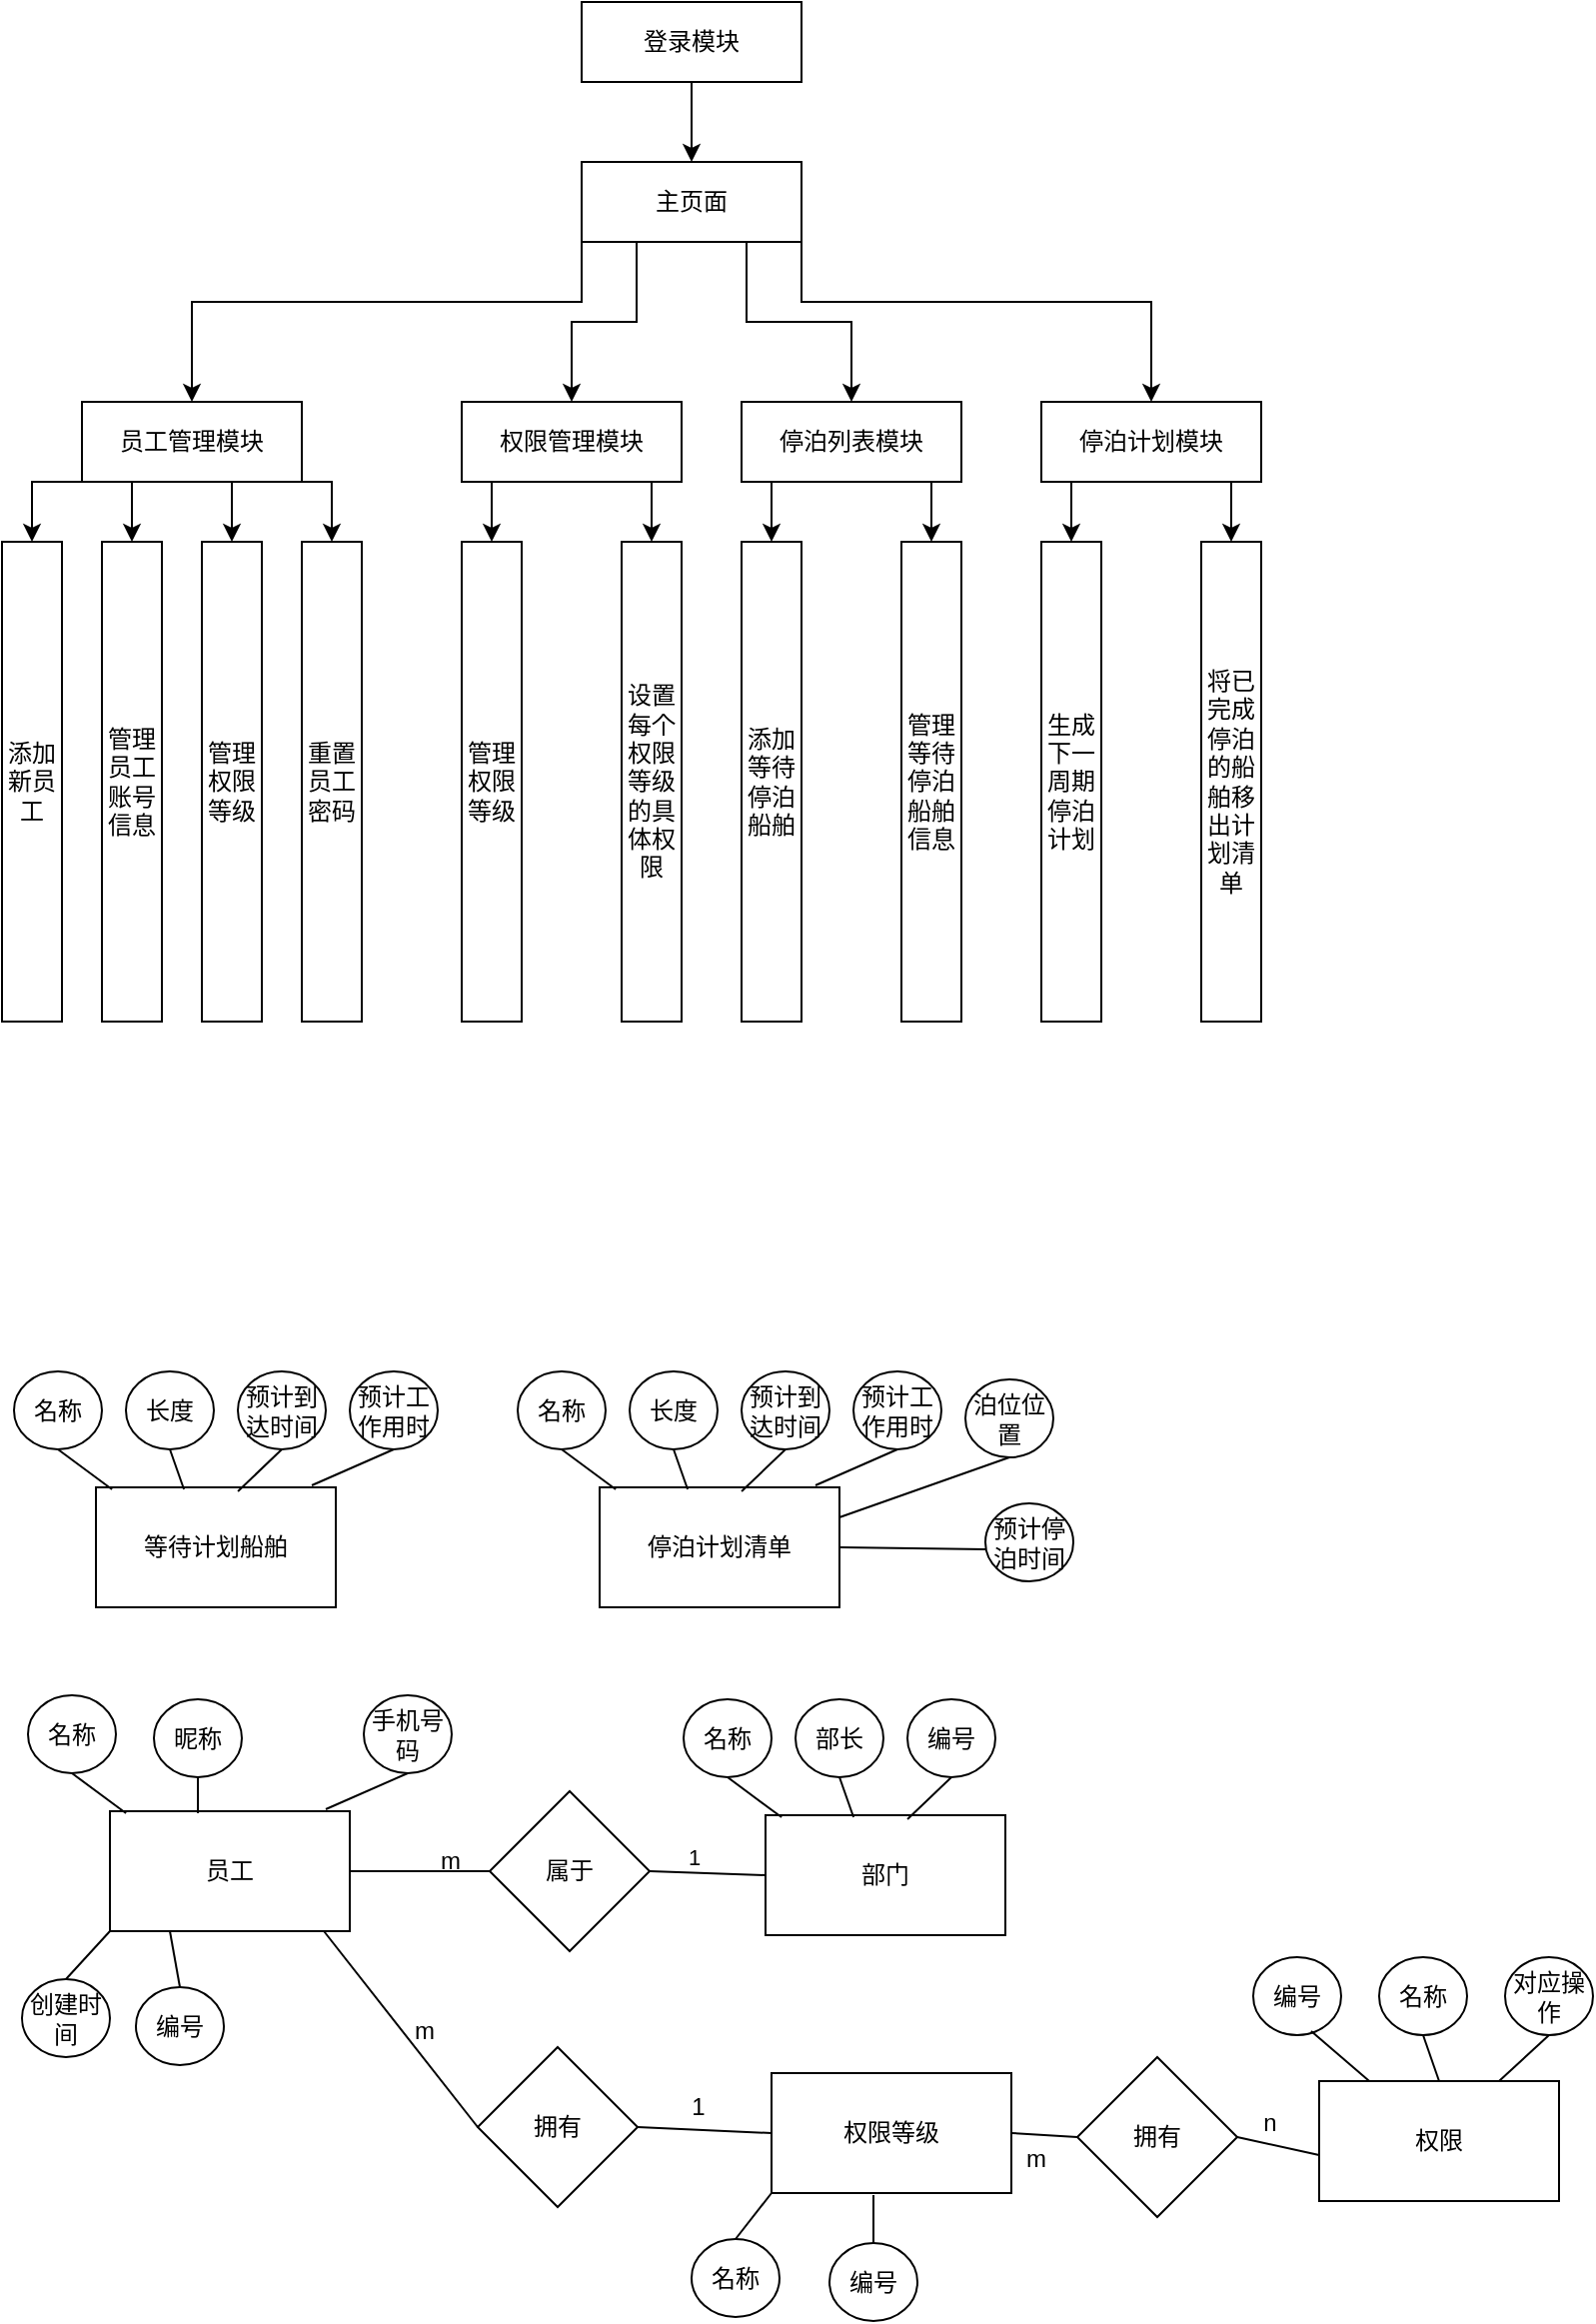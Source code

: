 <mxfile version="24.3.1" type="github">
  <diagram name="第 1 页" id="hJNwZLfBhfu_36DX5GR1">
    <mxGraphModel dx="1434" dy="756" grid="0" gridSize="10" guides="1" tooltips="1" connect="1" arrows="1" fold="1" page="1" pageScale="1" pageWidth="827" pageHeight="1169" math="0" shadow="0">
      <root>
        <mxCell id="0" />
        <mxCell id="1" parent="0" />
        <mxCell id="ZtoyrRgASsB_ZvQdjm4B-28" value="" style="edgeStyle=orthogonalEdgeStyle;rounded=0;orthogonalLoop=1;jettySize=auto;html=1;" parent="1" source="ZtoyrRgASsB_ZvQdjm4B-1" target="ZtoyrRgASsB_ZvQdjm4B-2" edge="1">
          <mxGeometry relative="1" as="geometry" />
        </mxCell>
        <mxCell id="ZtoyrRgASsB_ZvQdjm4B-1" value="登录模块" style="rounded=0;whiteSpace=wrap;html=1;" parent="1" vertex="1">
          <mxGeometry x="290" y="3" width="110" height="40" as="geometry" />
        </mxCell>
        <mxCell id="ZtoyrRgASsB_ZvQdjm4B-29" style="edgeStyle=orthogonalEdgeStyle;rounded=0;orthogonalLoop=1;jettySize=auto;html=1;exitX=0;exitY=1;exitDx=0;exitDy=0;entryX=0.5;entryY=0;entryDx=0;entryDy=0;" parent="1" source="ZtoyrRgASsB_ZvQdjm4B-2" target="ZtoyrRgASsB_ZvQdjm4B-4" edge="1">
          <mxGeometry relative="1" as="geometry">
            <Array as="points">
              <mxPoint x="290" y="153" />
              <mxPoint x="95" y="153" />
            </Array>
          </mxGeometry>
        </mxCell>
        <mxCell id="ZtoyrRgASsB_ZvQdjm4B-30" style="edgeStyle=orthogonalEdgeStyle;rounded=0;orthogonalLoop=1;jettySize=auto;html=1;exitX=0.25;exitY=1;exitDx=0;exitDy=0;entryX=0.5;entryY=0;entryDx=0;entryDy=0;" parent="1" source="ZtoyrRgASsB_ZvQdjm4B-2" target="ZtoyrRgASsB_ZvQdjm4B-8" edge="1">
          <mxGeometry relative="1" as="geometry">
            <Array as="points">
              <mxPoint x="318" y="163" />
              <mxPoint x="285" y="163" />
            </Array>
          </mxGeometry>
        </mxCell>
        <mxCell id="ZtoyrRgASsB_ZvQdjm4B-32" style="edgeStyle=orthogonalEdgeStyle;rounded=0;orthogonalLoop=1;jettySize=auto;html=1;exitX=0.75;exitY=1;exitDx=0;exitDy=0;entryX=0.5;entryY=0;entryDx=0;entryDy=0;" parent="1" source="ZtoyrRgASsB_ZvQdjm4B-2" target="ZtoyrRgASsB_ZvQdjm4B-11" edge="1">
          <mxGeometry relative="1" as="geometry" />
        </mxCell>
        <mxCell id="ZtoyrRgASsB_ZvQdjm4B-33" style="edgeStyle=orthogonalEdgeStyle;rounded=0;orthogonalLoop=1;jettySize=auto;html=1;exitX=1;exitY=1;exitDx=0;exitDy=0;entryX=0.5;entryY=0;entryDx=0;entryDy=0;" parent="1" source="ZtoyrRgASsB_ZvQdjm4B-2" target="ZtoyrRgASsB_ZvQdjm4B-15" edge="1">
          <mxGeometry relative="1" as="geometry">
            <Array as="points">
              <mxPoint x="400" y="153" />
              <mxPoint x="575" y="153" />
            </Array>
          </mxGeometry>
        </mxCell>
        <mxCell id="ZtoyrRgASsB_ZvQdjm4B-2" value="主页面" style="rounded=0;whiteSpace=wrap;html=1;" parent="1" vertex="1">
          <mxGeometry x="290" y="83" width="110" height="40" as="geometry" />
        </mxCell>
        <mxCell id="ZtoyrRgASsB_ZvQdjm4B-24" style="edgeStyle=orthogonalEdgeStyle;rounded=0;orthogonalLoop=1;jettySize=auto;html=1;exitX=1;exitY=1;exitDx=0;exitDy=0;" parent="1" source="ZtoyrRgASsB_ZvQdjm4B-4" target="ZtoyrRgASsB_ZvQdjm4B-7" edge="1">
          <mxGeometry relative="1" as="geometry">
            <Array as="points">
              <mxPoint x="165" y="243" />
            </Array>
          </mxGeometry>
        </mxCell>
        <mxCell id="ZtoyrRgASsB_ZvQdjm4B-25" style="edgeStyle=orthogonalEdgeStyle;rounded=0;orthogonalLoop=1;jettySize=auto;html=1;exitX=0.75;exitY=1;exitDx=0;exitDy=0;entryX=0.5;entryY=0;entryDx=0;entryDy=0;" parent="1" source="ZtoyrRgASsB_ZvQdjm4B-4" target="ZtoyrRgASsB_ZvQdjm4B-6" edge="1">
          <mxGeometry relative="1" as="geometry" />
        </mxCell>
        <mxCell id="ZtoyrRgASsB_ZvQdjm4B-26" style="edgeStyle=orthogonalEdgeStyle;rounded=0;orthogonalLoop=1;jettySize=auto;html=1;exitX=0.25;exitY=1;exitDx=0;exitDy=0;entryX=0.5;entryY=0;entryDx=0;entryDy=0;" parent="1" source="ZtoyrRgASsB_ZvQdjm4B-4" target="ZtoyrRgASsB_ZvQdjm4B-5" edge="1">
          <mxGeometry relative="1" as="geometry" />
        </mxCell>
        <mxCell id="ZtoyrRgASsB_ZvQdjm4B-27" style="edgeStyle=orthogonalEdgeStyle;rounded=0;orthogonalLoop=1;jettySize=auto;html=1;exitX=0;exitY=1;exitDx=0;exitDy=0;entryX=0.5;entryY=0;entryDx=0;entryDy=0;" parent="1" source="ZtoyrRgASsB_ZvQdjm4B-4" target="ZtoyrRgASsB_ZvQdjm4B-13" edge="1">
          <mxGeometry relative="1" as="geometry" />
        </mxCell>
        <mxCell id="ZtoyrRgASsB_ZvQdjm4B-4" value="员工管理模块" style="rounded=0;whiteSpace=wrap;html=1;" parent="1" vertex="1">
          <mxGeometry x="40" y="203" width="110" height="40" as="geometry" />
        </mxCell>
        <mxCell id="ZtoyrRgASsB_ZvQdjm4B-5" value="管理员工账号信息" style="rounded=0;whiteSpace=wrap;html=1;" parent="1" vertex="1">
          <mxGeometry x="50" y="273" width="30" height="240" as="geometry" />
        </mxCell>
        <mxCell id="ZtoyrRgASsB_ZvQdjm4B-6" value="管理权限等级" style="rounded=0;whiteSpace=wrap;html=1;" parent="1" vertex="1">
          <mxGeometry x="100" y="273" width="30" height="240" as="geometry" />
        </mxCell>
        <mxCell id="ZtoyrRgASsB_ZvQdjm4B-7" value="重置员工密码" style="rounded=0;whiteSpace=wrap;html=1;" parent="1" vertex="1">
          <mxGeometry x="150" y="273" width="30" height="240" as="geometry" />
        </mxCell>
        <mxCell id="ZtoyrRgASsB_ZvQdjm4B-22" style="edgeStyle=orthogonalEdgeStyle;rounded=0;orthogonalLoop=1;jettySize=auto;html=1;exitX=0.75;exitY=1;exitDx=0;exitDy=0;entryX=0.5;entryY=0;entryDx=0;entryDy=0;" parent="1" source="ZtoyrRgASsB_ZvQdjm4B-8" target="ZtoyrRgASsB_ZvQdjm4B-10" edge="1">
          <mxGeometry relative="1" as="geometry" />
        </mxCell>
        <mxCell id="ZtoyrRgASsB_ZvQdjm4B-23" style="edgeStyle=orthogonalEdgeStyle;rounded=0;orthogonalLoop=1;jettySize=auto;html=1;exitX=0.25;exitY=1;exitDx=0;exitDy=0;entryX=0.5;entryY=0;entryDx=0;entryDy=0;" parent="1" source="ZtoyrRgASsB_ZvQdjm4B-8" target="ZtoyrRgASsB_ZvQdjm4B-9" edge="1">
          <mxGeometry relative="1" as="geometry" />
        </mxCell>
        <mxCell id="ZtoyrRgASsB_ZvQdjm4B-8" value="权限管理模块" style="rounded=0;whiteSpace=wrap;html=1;" parent="1" vertex="1">
          <mxGeometry x="230" y="203" width="110" height="40" as="geometry" />
        </mxCell>
        <mxCell id="ZtoyrRgASsB_ZvQdjm4B-9" value="管理权限等级&lt;span style=&quot;color: rgba(0, 0, 0, 0); font-family: monospace; font-size: 0px; text-align: start; white-space: nowrap;&quot;&gt;%3CmxGraphModel%3E%3Croot%3E%3CmxCell%20id%3D%220%22%2F%3E%3CmxCell%20id%3D%221%22%20parent%3D%220%22%2F%3E%3CmxCell%20id%3D%222%22%20value%3D%22%E7%AE%A1%E7%90%86%E5%91%98%E5%B7%A5%E8%B4%A6%E5%8F%B7%E4%BF%A1%E6%81%AF%22%20style%3D%22rounded%3D0%3BwhiteSpace%3Dwrap%3Bhtml%3D1%3B%22%20vertex%3D%221%22%20parent%3D%221%22%3E%3CmxGeometry%20x%3D%2280%22%20y%3D%22490%22%20width%3D%2230%22%20height%3D%22240%22%20as%3D%22geometry%22%2F%3E%3C%2FmxCell%3E%3C%2Froot%3E%3C%2FmxGraphModel%3E&lt;/span&gt;" style="rounded=0;whiteSpace=wrap;html=1;" parent="1" vertex="1">
          <mxGeometry x="230" y="273" width="30" height="240" as="geometry" />
        </mxCell>
        <mxCell id="ZtoyrRgASsB_ZvQdjm4B-10" value="设置 每个权限等级的具体权限" style="rounded=0;whiteSpace=wrap;html=1;" parent="1" vertex="1">
          <mxGeometry x="310" y="273" width="30" height="240" as="geometry" />
        </mxCell>
        <mxCell id="ZtoyrRgASsB_ZvQdjm4B-18" style="edgeStyle=orthogonalEdgeStyle;rounded=0;orthogonalLoop=1;jettySize=auto;html=1;exitX=0.25;exitY=1;exitDx=0;exitDy=0;entryX=0.5;entryY=0;entryDx=0;entryDy=0;" parent="1" source="ZtoyrRgASsB_ZvQdjm4B-11" target="ZtoyrRgASsB_ZvQdjm4B-12" edge="1">
          <mxGeometry relative="1" as="geometry" />
        </mxCell>
        <mxCell id="ZtoyrRgASsB_ZvQdjm4B-19" style="edgeStyle=orthogonalEdgeStyle;rounded=0;orthogonalLoop=1;jettySize=auto;html=1;exitX=0.75;exitY=1;exitDx=0;exitDy=0;entryX=0.5;entryY=0;entryDx=0;entryDy=0;" parent="1" source="ZtoyrRgASsB_ZvQdjm4B-11" target="ZtoyrRgASsB_ZvQdjm4B-14" edge="1">
          <mxGeometry relative="1" as="geometry" />
        </mxCell>
        <mxCell id="ZtoyrRgASsB_ZvQdjm4B-11" value="停泊列表模块" style="rounded=0;whiteSpace=wrap;html=1;" parent="1" vertex="1">
          <mxGeometry x="370" y="203" width="110" height="40" as="geometry" />
        </mxCell>
        <mxCell id="ZtoyrRgASsB_ZvQdjm4B-12" value="添加等待停泊船舶" style="rounded=0;whiteSpace=wrap;html=1;" parent="1" vertex="1">
          <mxGeometry x="370" y="273" width="30" height="240" as="geometry" />
        </mxCell>
        <mxCell id="ZtoyrRgASsB_ZvQdjm4B-13" value="添加新员工" style="rounded=0;whiteSpace=wrap;html=1;" parent="1" vertex="1">
          <mxGeometry y="273" width="30" height="240" as="geometry" />
        </mxCell>
        <mxCell id="ZtoyrRgASsB_ZvQdjm4B-14" value="管理等待停泊船舶信息" style="rounded=0;whiteSpace=wrap;html=1;" parent="1" vertex="1">
          <mxGeometry x="450" y="273" width="30" height="240" as="geometry" />
        </mxCell>
        <mxCell id="ZtoyrRgASsB_ZvQdjm4B-20" style="edgeStyle=orthogonalEdgeStyle;rounded=0;orthogonalLoop=1;jettySize=auto;html=1;exitX=0.25;exitY=1;exitDx=0;exitDy=0;entryX=0.5;entryY=0;entryDx=0;entryDy=0;" parent="1" source="ZtoyrRgASsB_ZvQdjm4B-15" target="ZtoyrRgASsB_ZvQdjm4B-16" edge="1">
          <mxGeometry relative="1" as="geometry" />
        </mxCell>
        <mxCell id="ZtoyrRgASsB_ZvQdjm4B-21" style="edgeStyle=orthogonalEdgeStyle;rounded=0;orthogonalLoop=1;jettySize=auto;html=1;exitX=0.75;exitY=1;exitDx=0;exitDy=0;entryX=0.5;entryY=0;entryDx=0;entryDy=0;" parent="1" source="ZtoyrRgASsB_ZvQdjm4B-15" target="ZtoyrRgASsB_ZvQdjm4B-17" edge="1">
          <mxGeometry relative="1" as="geometry" />
        </mxCell>
        <mxCell id="ZtoyrRgASsB_ZvQdjm4B-15" value="停泊计划模块" style="rounded=0;whiteSpace=wrap;html=1;" parent="1" vertex="1">
          <mxGeometry x="520" y="203" width="110" height="40" as="geometry" />
        </mxCell>
        <mxCell id="ZtoyrRgASsB_ZvQdjm4B-16" value="生成下一周期停泊计划" style="rounded=0;whiteSpace=wrap;html=1;" parent="1" vertex="1">
          <mxGeometry x="520" y="273" width="30" height="240" as="geometry" />
        </mxCell>
        <mxCell id="ZtoyrRgASsB_ZvQdjm4B-17" value="将已完成停泊的船舶移出计划清单" style="rounded=0;whiteSpace=wrap;html=1;" parent="1" vertex="1">
          <mxGeometry x="600" y="273" width="30" height="240" as="geometry" />
        </mxCell>
        <mxCell id="ZtoyrRgASsB_ZvQdjm4B-34" value="等待计划船舶" style="rounded=0;whiteSpace=wrap;html=1;" parent="1" vertex="1">
          <mxGeometry x="47" y="746" width="120" height="60" as="geometry" />
        </mxCell>
        <mxCell id="ZtoyrRgASsB_ZvQdjm4B-35" value="名称" style="ellipse;whiteSpace=wrap;html=1;" parent="1" vertex="1">
          <mxGeometry x="6" y="688" width="44" height="39" as="geometry" />
        </mxCell>
        <mxCell id="ZtoyrRgASsB_ZvQdjm4B-36" value="长度" style="ellipse;whiteSpace=wrap;html=1;" parent="1" vertex="1">
          <mxGeometry x="62" y="688" width="44" height="39" as="geometry" />
        </mxCell>
        <mxCell id="ZtoyrRgASsB_ZvQdjm4B-37" value="预计到达时间" style="ellipse;whiteSpace=wrap;html=1;" parent="1" vertex="1">
          <mxGeometry x="118" y="688" width="44" height="39" as="geometry" />
        </mxCell>
        <mxCell id="ZtoyrRgASsB_ZvQdjm4B-38" value="预计工作用时" style="ellipse;whiteSpace=wrap;html=1;" parent="1" vertex="1">
          <mxGeometry x="174" y="688" width="44" height="39" as="geometry" />
        </mxCell>
        <mxCell id="ZtoyrRgASsB_ZvQdjm4B-46" value="" style="endArrow=none;html=1;rounded=0;exitX=0.5;exitY=1;exitDx=0;exitDy=0;entryX=0.067;entryY=0.017;entryDx=0;entryDy=0;entryPerimeter=0;" parent="1" source="ZtoyrRgASsB_ZvQdjm4B-35" target="ZtoyrRgASsB_ZvQdjm4B-34" edge="1">
          <mxGeometry width="50" height="50" relative="1" as="geometry">
            <mxPoint x="118" y="916" as="sourcePoint" />
            <mxPoint x="168" y="866" as="targetPoint" />
          </mxGeometry>
        </mxCell>
        <mxCell id="ZtoyrRgASsB_ZvQdjm4B-47" value="" style="endArrow=none;html=1;rounded=0;entryX=0.5;entryY=1;entryDx=0;entryDy=0;exitX=0.367;exitY=0.017;exitDx=0;exitDy=0;exitPerimeter=0;" parent="1" source="ZtoyrRgASsB_ZvQdjm4B-34" target="ZtoyrRgASsB_ZvQdjm4B-36" edge="1">
          <mxGeometry width="50" height="50" relative="1" as="geometry">
            <mxPoint x="118" y="912" as="sourcePoint" />
            <mxPoint x="168" y="862" as="targetPoint" />
          </mxGeometry>
        </mxCell>
        <mxCell id="ZtoyrRgASsB_ZvQdjm4B-48" value="" style="endArrow=none;html=1;rounded=0;entryX=0.5;entryY=1;entryDx=0;entryDy=0;exitX=0.592;exitY=0.033;exitDx=0;exitDy=0;exitPerimeter=0;" parent="1" source="ZtoyrRgASsB_ZvQdjm4B-34" target="ZtoyrRgASsB_ZvQdjm4B-37" edge="1">
          <mxGeometry width="50" height="50" relative="1" as="geometry">
            <mxPoint x="143" y="883" as="sourcePoint" />
            <mxPoint x="193" y="833" as="targetPoint" />
          </mxGeometry>
        </mxCell>
        <mxCell id="ZtoyrRgASsB_ZvQdjm4B-49" value="" style="endArrow=none;html=1;rounded=0;entryX=0.5;entryY=1;entryDx=0;entryDy=0;exitX=0.9;exitY=-0.017;exitDx=0;exitDy=0;exitPerimeter=0;" parent="1" source="ZtoyrRgASsB_ZvQdjm4B-34" target="ZtoyrRgASsB_ZvQdjm4B-38" edge="1">
          <mxGeometry width="50" height="50" relative="1" as="geometry">
            <mxPoint x="183" y="907" as="sourcePoint" />
            <mxPoint x="233" y="857" as="targetPoint" />
          </mxGeometry>
        </mxCell>
        <mxCell id="ZtoyrRgASsB_ZvQdjm4B-51" value="停泊计划清单" style="rounded=0;whiteSpace=wrap;html=1;" parent="1" vertex="1">
          <mxGeometry x="299" y="746" width="120" height="60" as="geometry" />
        </mxCell>
        <mxCell id="ZtoyrRgASsB_ZvQdjm4B-52" value="名称" style="ellipse;whiteSpace=wrap;html=1;" parent="1" vertex="1">
          <mxGeometry x="258" y="688" width="44" height="39" as="geometry" />
        </mxCell>
        <mxCell id="ZtoyrRgASsB_ZvQdjm4B-53" value="长度" style="ellipse;whiteSpace=wrap;html=1;" parent="1" vertex="1">
          <mxGeometry x="314" y="688" width="44" height="39" as="geometry" />
        </mxCell>
        <mxCell id="ZtoyrRgASsB_ZvQdjm4B-54" value="预计到达时间" style="ellipse;whiteSpace=wrap;html=1;" parent="1" vertex="1">
          <mxGeometry x="370" y="688" width="44" height="39" as="geometry" />
        </mxCell>
        <mxCell id="ZtoyrRgASsB_ZvQdjm4B-55" value="预计工作用时" style="ellipse;whiteSpace=wrap;html=1;" parent="1" vertex="1">
          <mxGeometry x="426" y="688" width="44" height="39" as="geometry" />
        </mxCell>
        <mxCell id="ZtoyrRgASsB_ZvQdjm4B-56" value="" style="endArrow=none;html=1;rounded=0;exitX=0.5;exitY=1;exitDx=0;exitDy=0;entryX=0.067;entryY=0.017;entryDx=0;entryDy=0;entryPerimeter=0;" parent="1" source="ZtoyrRgASsB_ZvQdjm4B-52" target="ZtoyrRgASsB_ZvQdjm4B-51" edge="1">
          <mxGeometry width="50" height="50" relative="1" as="geometry">
            <mxPoint x="370" y="916" as="sourcePoint" />
            <mxPoint x="420" y="866" as="targetPoint" />
          </mxGeometry>
        </mxCell>
        <mxCell id="ZtoyrRgASsB_ZvQdjm4B-57" value="" style="endArrow=none;html=1;rounded=0;entryX=0.5;entryY=1;entryDx=0;entryDy=0;exitX=0.367;exitY=0.017;exitDx=0;exitDy=0;exitPerimeter=0;" parent="1" source="ZtoyrRgASsB_ZvQdjm4B-51" target="ZtoyrRgASsB_ZvQdjm4B-53" edge="1">
          <mxGeometry width="50" height="50" relative="1" as="geometry">
            <mxPoint x="370" y="912" as="sourcePoint" />
            <mxPoint x="420" y="862" as="targetPoint" />
          </mxGeometry>
        </mxCell>
        <mxCell id="ZtoyrRgASsB_ZvQdjm4B-58" value="" style="endArrow=none;html=1;rounded=0;entryX=0.5;entryY=1;entryDx=0;entryDy=0;exitX=0.592;exitY=0.033;exitDx=0;exitDy=0;exitPerimeter=0;" parent="1" source="ZtoyrRgASsB_ZvQdjm4B-51" target="ZtoyrRgASsB_ZvQdjm4B-54" edge="1">
          <mxGeometry width="50" height="50" relative="1" as="geometry">
            <mxPoint x="395" y="883" as="sourcePoint" />
            <mxPoint x="445" y="833" as="targetPoint" />
          </mxGeometry>
        </mxCell>
        <mxCell id="ZtoyrRgASsB_ZvQdjm4B-59" value="" style="endArrow=none;html=1;rounded=0;entryX=0.5;entryY=1;entryDx=0;entryDy=0;exitX=0.9;exitY=-0.017;exitDx=0;exitDy=0;exitPerimeter=0;" parent="1" source="ZtoyrRgASsB_ZvQdjm4B-51" target="ZtoyrRgASsB_ZvQdjm4B-55" edge="1">
          <mxGeometry width="50" height="50" relative="1" as="geometry">
            <mxPoint x="435" y="907" as="sourcePoint" />
            <mxPoint x="485" y="857" as="targetPoint" />
          </mxGeometry>
        </mxCell>
        <mxCell id="ZtoyrRgASsB_ZvQdjm4B-60" value="泊位位置" style="ellipse;whiteSpace=wrap;html=1;" parent="1" vertex="1">
          <mxGeometry x="482" y="692" width="44" height="39" as="geometry" />
        </mxCell>
        <mxCell id="ZtoyrRgASsB_ZvQdjm4B-61" value="" style="endArrow=none;html=1;rounded=0;entryX=0.5;entryY=1;entryDx=0;entryDy=0;exitX=1;exitY=0.25;exitDx=0;exitDy=0;" parent="1" source="ZtoyrRgASsB_ZvQdjm4B-51" target="ZtoyrRgASsB_ZvQdjm4B-60" edge="1">
          <mxGeometry width="50" height="50" relative="1" as="geometry">
            <mxPoint x="418" y="893" as="sourcePoint" />
            <mxPoint x="468" y="843" as="targetPoint" />
          </mxGeometry>
        </mxCell>
        <mxCell id="ZtoyrRgASsB_ZvQdjm4B-62" value="预计停泊时间" style="ellipse;whiteSpace=wrap;html=1;" parent="1" vertex="1">
          <mxGeometry x="492" y="754" width="44" height="39" as="geometry" />
        </mxCell>
        <mxCell id="ZtoyrRgASsB_ZvQdjm4B-63" value="" style="endArrow=none;html=1;rounded=0;entryX=0;entryY=0.59;entryDx=0;entryDy=0;entryPerimeter=0;exitX=1;exitY=0.5;exitDx=0;exitDy=0;" parent="1" source="ZtoyrRgASsB_ZvQdjm4B-51" target="ZtoyrRgASsB_ZvQdjm4B-62" edge="1">
          <mxGeometry width="50" height="50" relative="1" as="geometry">
            <mxPoint x="429" y="889" as="sourcePoint" />
            <mxPoint x="479" y="839" as="targetPoint" />
          </mxGeometry>
        </mxCell>
        <mxCell id="ZtoyrRgASsB_ZvQdjm4B-66" value="员工" style="rounded=0;whiteSpace=wrap;html=1;" parent="1" vertex="1">
          <mxGeometry x="54" y="908" width="120" height="60" as="geometry" />
        </mxCell>
        <mxCell id="ZtoyrRgASsB_ZvQdjm4B-67" value="名称" style="ellipse;whiteSpace=wrap;html=1;" parent="1" vertex="1">
          <mxGeometry x="13" y="850" width="44" height="39" as="geometry" />
        </mxCell>
        <mxCell id="ZtoyrRgASsB_ZvQdjm4B-68" value="昵称" style="ellipse;whiteSpace=wrap;html=1;" parent="1" vertex="1">
          <mxGeometry x="76" y="852" width="44" height="39" as="geometry" />
        </mxCell>
        <mxCell id="ZtoyrRgASsB_ZvQdjm4B-70" value="手机号码" style="ellipse;whiteSpace=wrap;html=1;" parent="1" vertex="1">
          <mxGeometry x="181" y="850" width="44" height="39" as="geometry" />
        </mxCell>
        <mxCell id="ZtoyrRgASsB_ZvQdjm4B-71" value="" style="endArrow=none;html=1;rounded=0;exitX=0.5;exitY=1;exitDx=0;exitDy=0;entryX=0.067;entryY=0.017;entryDx=0;entryDy=0;entryPerimeter=0;" parent="1" source="ZtoyrRgASsB_ZvQdjm4B-67" target="ZtoyrRgASsB_ZvQdjm4B-66" edge="1">
          <mxGeometry width="50" height="50" relative="1" as="geometry">
            <mxPoint x="125" y="1078" as="sourcePoint" />
            <mxPoint x="175" y="1028" as="targetPoint" />
          </mxGeometry>
        </mxCell>
        <mxCell id="ZtoyrRgASsB_ZvQdjm4B-72" value="" style="endArrow=none;html=1;rounded=0;entryX=0.5;entryY=1;entryDx=0;entryDy=0;exitX=0.367;exitY=0.017;exitDx=0;exitDy=0;exitPerimeter=0;" parent="1" source="ZtoyrRgASsB_ZvQdjm4B-66" target="ZtoyrRgASsB_ZvQdjm4B-68" edge="1">
          <mxGeometry width="50" height="50" relative="1" as="geometry">
            <mxPoint x="125" y="1074" as="sourcePoint" />
            <mxPoint x="175" y="1024" as="targetPoint" />
          </mxGeometry>
        </mxCell>
        <mxCell id="ZtoyrRgASsB_ZvQdjm4B-74" value="" style="endArrow=none;html=1;rounded=0;entryX=0.5;entryY=1;entryDx=0;entryDy=0;exitX=0.9;exitY=-0.017;exitDx=0;exitDy=0;exitPerimeter=0;" parent="1" source="ZtoyrRgASsB_ZvQdjm4B-66" target="ZtoyrRgASsB_ZvQdjm4B-70" edge="1">
          <mxGeometry width="50" height="50" relative="1" as="geometry">
            <mxPoint x="190" y="1069" as="sourcePoint" />
            <mxPoint x="240" y="1019" as="targetPoint" />
          </mxGeometry>
        </mxCell>
        <mxCell id="ZtoyrRgASsB_ZvQdjm4B-75" value="创建时间" style="ellipse;whiteSpace=wrap;html=1;" parent="1" vertex="1">
          <mxGeometry x="10" y="992" width="44" height="39" as="geometry" />
        </mxCell>
        <mxCell id="ZtoyrRgASsB_ZvQdjm4B-76" value="编号" style="ellipse;whiteSpace=wrap;html=1;" parent="1" vertex="1">
          <mxGeometry x="67" y="996" width="44" height="39" as="geometry" />
        </mxCell>
        <mxCell id="ZtoyrRgASsB_ZvQdjm4B-77" value="" style="endArrow=none;html=1;rounded=0;entryX=0;entryY=1;entryDx=0;entryDy=0;exitX=0.5;exitY=0;exitDx=0;exitDy=0;" parent="1" source="ZtoyrRgASsB_ZvQdjm4B-75" target="ZtoyrRgASsB_ZvQdjm4B-66" edge="1">
          <mxGeometry width="50" height="50" relative="1" as="geometry">
            <mxPoint x="180" y="1052" as="sourcePoint" />
            <mxPoint x="230" y="1002" as="targetPoint" />
          </mxGeometry>
        </mxCell>
        <mxCell id="ZtoyrRgASsB_ZvQdjm4B-78" value="" style="endArrow=none;html=1;rounded=0;entryX=0.25;entryY=1;entryDx=0;entryDy=0;exitX=0.5;exitY=0;exitDx=0;exitDy=0;" parent="1" source="ZtoyrRgASsB_ZvQdjm4B-76" target="ZtoyrRgASsB_ZvQdjm4B-66" edge="1">
          <mxGeometry width="50" height="50" relative="1" as="geometry">
            <mxPoint x="167" y="1059" as="sourcePoint" />
            <mxPoint x="217" y="1009" as="targetPoint" />
          </mxGeometry>
        </mxCell>
        <mxCell id="ZtoyrRgASsB_ZvQdjm4B-79" value="属于" style="rhombus;whiteSpace=wrap;html=1;" parent="1" vertex="1">
          <mxGeometry x="244" y="898" width="80" height="80" as="geometry" />
        </mxCell>
        <mxCell id="ZtoyrRgASsB_ZvQdjm4B-80" value="" style="endArrow=none;html=1;rounded=0;entryX=0;entryY=0.5;entryDx=0;entryDy=0;exitX=1;exitY=0.5;exitDx=0;exitDy=0;" parent="1" source="ZtoyrRgASsB_ZvQdjm4B-66" target="ZtoyrRgASsB_ZvQdjm4B-79" edge="1">
          <mxGeometry width="50" height="50" relative="1" as="geometry">
            <mxPoint x="184" y="1033" as="sourcePoint" />
            <mxPoint x="234" y="983" as="targetPoint" />
          </mxGeometry>
        </mxCell>
        <mxCell id="ZtoyrRgASsB_ZvQdjm4B-81" value="部门" style="rounded=0;whiteSpace=wrap;html=1;" parent="1" vertex="1">
          <mxGeometry x="382" y="910" width="120" height="60" as="geometry" />
        </mxCell>
        <mxCell id="ZtoyrRgASsB_ZvQdjm4B-82" value="名称" style="ellipse;whiteSpace=wrap;html=1;" parent="1" vertex="1">
          <mxGeometry x="341" y="852" width="44" height="39" as="geometry" />
        </mxCell>
        <mxCell id="ZtoyrRgASsB_ZvQdjm4B-83" value="部长" style="ellipse;whiteSpace=wrap;html=1;" parent="1" vertex="1">
          <mxGeometry x="397" y="852" width="44" height="39" as="geometry" />
        </mxCell>
        <mxCell id="ZtoyrRgASsB_ZvQdjm4B-84" value="编号" style="ellipse;whiteSpace=wrap;html=1;" parent="1" vertex="1">
          <mxGeometry x="453" y="852" width="44" height="39" as="geometry" />
        </mxCell>
        <mxCell id="ZtoyrRgASsB_ZvQdjm4B-86" value="" style="endArrow=none;html=1;rounded=0;exitX=0.5;exitY=1;exitDx=0;exitDy=0;entryX=0.067;entryY=0.017;entryDx=0;entryDy=0;entryPerimeter=0;" parent="1" source="ZtoyrRgASsB_ZvQdjm4B-82" target="ZtoyrRgASsB_ZvQdjm4B-81" edge="1">
          <mxGeometry width="50" height="50" relative="1" as="geometry">
            <mxPoint x="453" y="1080" as="sourcePoint" />
            <mxPoint x="503" y="1030" as="targetPoint" />
          </mxGeometry>
        </mxCell>
        <mxCell id="ZtoyrRgASsB_ZvQdjm4B-87" value="" style="endArrow=none;html=1;rounded=0;entryX=0.5;entryY=1;entryDx=0;entryDy=0;exitX=0.367;exitY=0.017;exitDx=0;exitDy=0;exitPerimeter=0;" parent="1" source="ZtoyrRgASsB_ZvQdjm4B-81" target="ZtoyrRgASsB_ZvQdjm4B-83" edge="1">
          <mxGeometry width="50" height="50" relative="1" as="geometry">
            <mxPoint x="453" y="1076" as="sourcePoint" />
            <mxPoint x="503" y="1026" as="targetPoint" />
          </mxGeometry>
        </mxCell>
        <mxCell id="ZtoyrRgASsB_ZvQdjm4B-88" value="" style="endArrow=none;html=1;rounded=0;entryX=0.5;entryY=1;entryDx=0;entryDy=0;exitX=0.592;exitY=0.033;exitDx=0;exitDy=0;exitPerimeter=0;" parent="1" source="ZtoyrRgASsB_ZvQdjm4B-81" target="ZtoyrRgASsB_ZvQdjm4B-84" edge="1">
          <mxGeometry width="50" height="50" relative="1" as="geometry">
            <mxPoint x="478" y="1047" as="sourcePoint" />
            <mxPoint x="528" y="997" as="targetPoint" />
          </mxGeometry>
        </mxCell>
        <mxCell id="ZtoyrRgASsB_ZvQdjm4B-94" value="" style="endArrow=none;html=1;rounded=0;entryX=0;entryY=0.5;entryDx=0;entryDy=0;exitX=1;exitY=0.5;exitDx=0;exitDy=0;" parent="1" source="ZtoyrRgASsB_ZvQdjm4B-79" target="ZtoyrRgASsB_ZvQdjm4B-81" edge="1">
          <mxGeometry width="50" height="50" relative="1" as="geometry">
            <mxPoint x="321" y="1056" as="sourcePoint" />
            <mxPoint x="371" y="1006" as="targetPoint" />
          </mxGeometry>
        </mxCell>
        <mxCell id="ZtoyrRgASsB_ZvQdjm4B-97" value="1" style="edgeLabel;html=1;align=center;verticalAlign=middle;resizable=0;points=[];" parent="ZtoyrRgASsB_ZvQdjm4B-94" vertex="1" connectable="0">
          <mxGeometry x="-0.277" y="1" relative="1" as="geometry">
            <mxPoint x="1" y="-7" as="offset" />
          </mxGeometry>
        </mxCell>
        <mxCell id="ZtoyrRgASsB_ZvQdjm4B-95" value="m" style="text;html=1;align=center;verticalAlign=middle;resizable=0;points=[];autosize=1;strokeColor=none;fillColor=none;" parent="1" vertex="1">
          <mxGeometry x="210" y="920" width="28" height="26" as="geometry" />
        </mxCell>
        <mxCell id="ZtoyrRgASsB_ZvQdjm4B-100" value="拥有" style="rhombus;whiteSpace=wrap;html=1;" parent="1" vertex="1">
          <mxGeometry x="238" y="1026" width="80" height="80" as="geometry" />
        </mxCell>
        <mxCell id="ZtoyrRgASsB_ZvQdjm4B-101" value="权限等级" style="rounded=0;whiteSpace=wrap;html=1;" parent="1" vertex="1">
          <mxGeometry x="385" y="1039" width="120" height="60" as="geometry" />
        </mxCell>
        <mxCell id="ZtoyrRgASsB_ZvQdjm4B-102" value="" style="endArrow=none;html=1;rounded=0;exitX=1;exitY=0.5;exitDx=0;exitDy=0;entryX=0;entryY=0.5;entryDx=0;entryDy=0;" parent="1" source="ZtoyrRgASsB_ZvQdjm4B-100" target="ZtoyrRgASsB_ZvQdjm4B-101" edge="1">
          <mxGeometry width="50" height="50" relative="1" as="geometry">
            <mxPoint x="321" y="1153" as="sourcePoint" />
            <mxPoint x="371" y="1103" as="targetPoint" />
          </mxGeometry>
        </mxCell>
        <mxCell id="ZtoyrRgASsB_ZvQdjm4B-103" value="名称" style="ellipse;whiteSpace=wrap;html=1;" parent="1" vertex="1">
          <mxGeometry x="345" y="1122" width="44" height="39" as="geometry" />
        </mxCell>
        <mxCell id="ZtoyrRgASsB_ZvQdjm4B-104" value="" style="endArrow=none;html=1;rounded=0;entryX=0;entryY=0.5;entryDx=0;entryDy=0;exitX=0.892;exitY=1;exitDx=0;exitDy=0;exitPerimeter=0;" parent="1" source="ZtoyrRgASsB_ZvQdjm4B-66" target="ZtoyrRgASsB_ZvQdjm4B-100" edge="1">
          <mxGeometry width="50" height="50" relative="1" as="geometry">
            <mxPoint x="176" y="1124" as="sourcePoint" />
            <mxPoint x="226" y="1074" as="targetPoint" />
          </mxGeometry>
        </mxCell>
        <mxCell id="ZtoyrRgASsB_ZvQdjm4B-105" value="m" style="text;html=1;align=center;verticalAlign=middle;resizable=0;points=[];autosize=1;strokeColor=none;fillColor=none;" parent="1" vertex="1">
          <mxGeometry x="197" y="1005" width="28" height="26" as="geometry" />
        </mxCell>
        <mxCell id="ZtoyrRgASsB_ZvQdjm4B-106" value="1" style="text;html=1;align=center;verticalAlign=middle;resizable=0;points=[];autosize=1;strokeColor=none;fillColor=none;" parent="1" vertex="1">
          <mxGeometry x="335" y="1043" width="25" height="26" as="geometry" />
        </mxCell>
        <mxCell id="ZtoyrRgASsB_ZvQdjm4B-107" value="编号" style="ellipse;whiteSpace=wrap;html=1;" parent="1" vertex="1">
          <mxGeometry x="414" y="1124" width="44" height="39" as="geometry" />
        </mxCell>
        <mxCell id="ZtoyrRgASsB_ZvQdjm4B-108" value="" style="endArrow=none;html=1;rounded=0;entryX=0;entryY=1;entryDx=0;entryDy=0;exitX=0.5;exitY=0;exitDx=0;exitDy=0;" parent="1" source="ZtoyrRgASsB_ZvQdjm4B-103" target="ZtoyrRgASsB_ZvQdjm4B-101" edge="1">
          <mxGeometry width="50" height="50" relative="1" as="geometry">
            <mxPoint x="309" y="1146" as="sourcePoint" />
            <mxPoint x="359" y="1096" as="targetPoint" />
          </mxGeometry>
        </mxCell>
        <mxCell id="ZtoyrRgASsB_ZvQdjm4B-109" value="" style="endArrow=none;html=1;rounded=0;entryX=0.425;entryY=1.017;entryDx=0;entryDy=0;entryPerimeter=0;exitX=0.5;exitY=0;exitDx=0;exitDy=0;" parent="1" source="ZtoyrRgASsB_ZvQdjm4B-107" target="ZtoyrRgASsB_ZvQdjm4B-101" edge="1">
          <mxGeometry width="50" height="50" relative="1" as="geometry">
            <mxPoint x="504" y="1176" as="sourcePoint" />
            <mxPoint x="554" y="1126" as="targetPoint" />
          </mxGeometry>
        </mxCell>
        <mxCell id="ZtoyrRgASsB_ZvQdjm4B-110" value="权限" style="rounded=0;whiteSpace=wrap;html=1;" parent="1" vertex="1">
          <mxGeometry x="659" y="1043" width="120" height="60" as="geometry" />
        </mxCell>
        <mxCell id="ZtoyrRgASsB_ZvQdjm4B-111" value="拥有" style="rhombus;whiteSpace=wrap;html=1;" parent="1" vertex="1">
          <mxGeometry x="538" y="1031" width="80" height="80" as="geometry" />
        </mxCell>
        <mxCell id="ZtoyrRgASsB_ZvQdjm4B-112" value="" style="endArrow=none;html=1;rounded=0;entryX=0;entryY=0.617;entryDx=0;entryDy=0;entryPerimeter=0;exitX=1;exitY=0.5;exitDx=0;exitDy=0;" parent="1" source="ZtoyrRgASsB_ZvQdjm4B-111" target="ZtoyrRgASsB_ZvQdjm4B-110" edge="1">
          <mxGeometry width="50" height="50" relative="1" as="geometry">
            <mxPoint x="625" y="1178" as="sourcePoint" />
            <mxPoint x="675" y="1128" as="targetPoint" />
          </mxGeometry>
        </mxCell>
        <mxCell id="ZtoyrRgASsB_ZvQdjm4B-116" value="n" style="text;html=1;align=center;verticalAlign=middle;resizable=0;points=[];autosize=1;strokeColor=none;fillColor=none;" parent="1" vertex="1">
          <mxGeometry x="621" y="1051" width="25" height="26" as="geometry" />
        </mxCell>
        <mxCell id="ZtoyrRgASsB_ZvQdjm4B-117" value="" style="endArrow=none;html=1;rounded=0;exitX=1;exitY=0.5;exitDx=0;exitDy=0;entryX=0;entryY=0.5;entryDx=0;entryDy=0;" parent="1" source="ZtoyrRgASsB_ZvQdjm4B-101" target="ZtoyrRgASsB_ZvQdjm4B-111" edge="1">
          <mxGeometry width="50" height="50" relative="1" as="geometry">
            <mxPoint x="522" y="1167" as="sourcePoint" />
            <mxPoint x="572" y="1117" as="targetPoint" />
          </mxGeometry>
        </mxCell>
        <mxCell id="ZtoyrRgASsB_ZvQdjm4B-118" value="m" style="text;html=1;align=center;verticalAlign=middle;resizable=0;points=[];autosize=1;strokeColor=none;fillColor=none;" parent="1" vertex="1">
          <mxGeometry x="503" y="1069" width="28" height="26" as="geometry" />
        </mxCell>
        <mxCell id="ZtoyrRgASsB_ZvQdjm4B-119" value="编号" style="ellipse;whiteSpace=wrap;html=1;" parent="1" vertex="1">
          <mxGeometry x="626" y="981" width="44" height="39" as="geometry" />
        </mxCell>
        <mxCell id="ZtoyrRgASsB_ZvQdjm4B-120" value="名称" style="ellipse;whiteSpace=wrap;html=1;" parent="1" vertex="1">
          <mxGeometry x="689" y="981" width="44" height="39" as="geometry" />
        </mxCell>
        <mxCell id="ZtoyrRgASsB_ZvQdjm4B-121" value="对应操作" style="ellipse;whiteSpace=wrap;html=1;" parent="1" vertex="1">
          <mxGeometry x="752" y="981" width="44" height="39" as="geometry" />
        </mxCell>
        <mxCell id="ZtoyrRgASsB_ZvQdjm4B-122" value="" style="endArrow=none;html=1;rounded=0;entryX=0.659;entryY=0.949;entryDx=0;entryDy=0;entryPerimeter=0;" parent="1" source="ZtoyrRgASsB_ZvQdjm4B-110" target="ZtoyrRgASsB_ZvQdjm4B-119" edge="1">
          <mxGeometry width="50" height="50" relative="1" as="geometry">
            <mxPoint x="636" y="1175" as="sourcePoint" />
            <mxPoint x="686" y="1125" as="targetPoint" />
          </mxGeometry>
        </mxCell>
        <mxCell id="ZtoyrRgASsB_ZvQdjm4B-123" value="" style="endArrow=none;html=1;rounded=0;entryX=0.5;entryY=1;entryDx=0;entryDy=0;exitX=0.5;exitY=0;exitDx=0;exitDy=0;" parent="1" source="ZtoyrRgASsB_ZvQdjm4B-110" target="ZtoyrRgASsB_ZvQdjm4B-120" edge="1">
          <mxGeometry width="50" height="50" relative="1" as="geometry">
            <mxPoint x="659" y="1171" as="sourcePoint" />
            <mxPoint x="709" y="1121" as="targetPoint" />
          </mxGeometry>
        </mxCell>
        <mxCell id="ZtoyrRgASsB_ZvQdjm4B-124" value="" style="endArrow=none;html=1;rounded=0;entryX=0.5;entryY=1;entryDx=0;entryDy=0;exitX=0.75;exitY=0;exitDx=0;exitDy=0;" parent="1" source="ZtoyrRgASsB_ZvQdjm4B-110" target="ZtoyrRgASsB_ZvQdjm4B-121" edge="1">
          <mxGeometry width="50" height="50" relative="1" as="geometry">
            <mxPoint x="701" y="1168" as="sourcePoint" />
            <mxPoint x="751" y="1118" as="targetPoint" />
          </mxGeometry>
        </mxCell>
      </root>
    </mxGraphModel>
  </diagram>
</mxfile>
